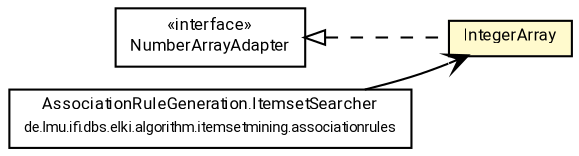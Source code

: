 #!/usr/local/bin/dot
#
# Class diagram 
# Generated by UMLGraph version R5_7_2-60-g0e99a6 (http://www.spinellis.gr/umlgraph/)
#

digraph G {
	graph [fontnames="svg"]
	edge [fontname="Roboto",fontsize=7,labelfontname="Roboto",labelfontsize=7,color="black"];
	node [fontname="Roboto",fontcolor="black",fontsize=8,shape=plaintext,margin=0,width=0,height=0];
	nodesep=0.15;
	ranksep=0.25;
	rankdir=LR;
	// de.lmu.ifi.dbs.elki.utilities.datastructures.arraylike.NumberArrayAdapter<N extends java.lang.Number, A>
	c5318466 [label=<<table title="de.lmu.ifi.dbs.elki.utilities.datastructures.arraylike.NumberArrayAdapter" border="0" cellborder="1" cellspacing="0" cellpadding="2" href="NumberArrayAdapter.html" target="_parent">
		<tr><td><table border="0" cellspacing="0" cellpadding="1">
		<tr><td align="center" balign="center"> &#171;interface&#187; </td></tr>
		<tr><td align="center" balign="center"> <font face="Roboto">NumberArrayAdapter</font> </td></tr>
		</table></td></tr>
		</table>>, URL="NumberArrayAdapter.html"];
	// de.lmu.ifi.dbs.elki.utilities.datastructures.arraylike.IntegerArray
	c5318551 [label=<<table title="de.lmu.ifi.dbs.elki.utilities.datastructures.arraylike.IntegerArray" border="0" cellborder="1" cellspacing="0" cellpadding="2" bgcolor="lemonChiffon" href="IntegerArray.html" target="_parent">
		<tr><td><table border="0" cellspacing="0" cellpadding="1">
		<tr><td align="center" balign="center"> <font face="Roboto">IntegerArray</font> </td></tr>
		</table></td></tr>
		</table>>, URL="IntegerArray.html"];
	// de.lmu.ifi.dbs.elki.algorithm.itemsetmining.associationrules.AssociationRuleGeneration.ItemsetSearcher
	c5319226 [label=<<table title="de.lmu.ifi.dbs.elki.algorithm.itemsetmining.associationrules.AssociationRuleGeneration.ItemsetSearcher" border="0" cellborder="1" cellspacing="0" cellpadding="2" href="../../../algorithm/itemsetmining/associationrules/AssociationRuleGeneration.ItemsetSearcher.html" target="_parent">
		<tr><td><table border="0" cellspacing="0" cellpadding="1">
		<tr><td align="center" balign="center"> <font face="Roboto">AssociationRuleGeneration.ItemsetSearcher</font> </td></tr>
		<tr><td align="center" balign="center"> <font face="Roboto" point-size="7.0">de.lmu.ifi.dbs.elki.algorithm.itemsetmining.associationrules</font> </td></tr>
		</table></td></tr>
		</table>>, URL="../../../algorithm/itemsetmining/associationrules/AssociationRuleGeneration.ItemsetSearcher.html"];
	// de.lmu.ifi.dbs.elki.utilities.datastructures.arraylike.IntegerArray implements de.lmu.ifi.dbs.elki.utilities.datastructures.arraylike.NumberArrayAdapter<N extends java.lang.Number, A>
	c5318466 -> c5318551 [arrowtail=empty,style=dashed,dir=back,weight=9];
	// de.lmu.ifi.dbs.elki.algorithm.itemsetmining.associationrules.AssociationRuleGeneration.ItemsetSearcher navassoc de.lmu.ifi.dbs.elki.utilities.datastructures.arraylike.IntegerArray
	c5319226 -> c5318551 [arrowhead=open,weight=1];
}

